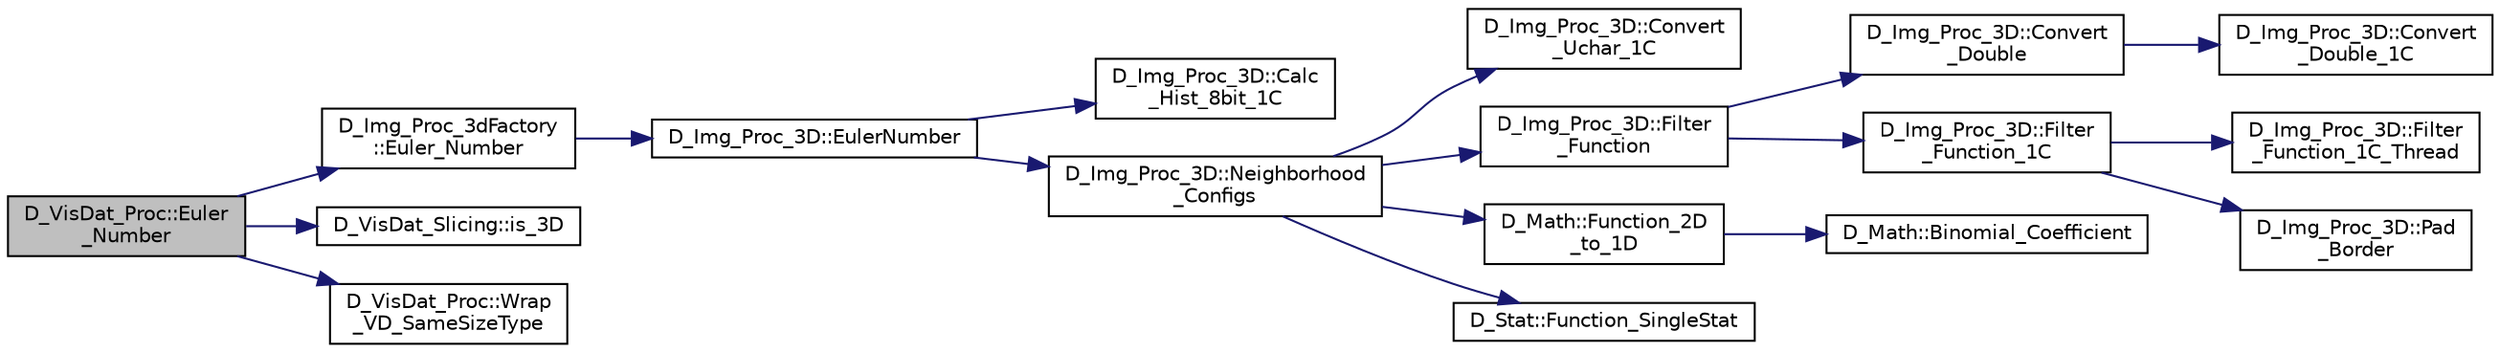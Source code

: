 digraph "D_VisDat_Proc::Euler_Number"
{
 // LATEX_PDF_SIZE
  edge [fontname="Helvetica",fontsize="10",labelfontname="Helvetica",labelfontsize="10"];
  node [fontname="Helvetica",fontsize="10",shape=record];
  rankdir="LR";
  Node1 [label="D_VisDat_Proc::Euler\l_Number",height=0.2,width=0.4,color="black", fillcolor="grey75", style="filled", fontcolor="black",tooltip=" "];
  Node1 -> Node2 [color="midnightblue",fontsize="10",style="solid",fontname="Helvetica"];
  Node2 [label="D_Img_Proc_3dFactory\l::Euler_Number",height=0.2,width=0.4,color="black", fillcolor="white", style="filled",URL="$class_d___img___proc__3d_factory.html#a3fc7282da00af1e41de7c7694c882a9c",tooltip=" "];
  Node2 -> Node3 [color="midnightblue",fontsize="10",style="solid",fontname="Helvetica"];
  Node3 [label="D_Img_Proc_3D::EulerNumber",height=0.2,width=0.4,color="black", fillcolor="white", style="filled",URL="$class_d___img___proc__3_d.html#a19a1bd9f1ebda10835c020c08578c79c",tooltip=" "];
  Node3 -> Node4 [color="midnightblue",fontsize="10",style="solid",fontname="Helvetica"];
  Node4 [label="D_Img_Proc_3D::Calc\l_Hist_8bit_1C",height=0.2,width=0.4,color="black", fillcolor="white", style="filled",URL="$class_d___img___proc__3_d.html#a0619451de9d84c1435212c1a0a04fe6b",tooltip=" "];
  Node3 -> Node5 [color="midnightblue",fontsize="10",style="solid",fontname="Helvetica"];
  Node5 [label="D_Img_Proc_3D::Neighborhood\l_Configs",height=0.2,width=0.4,color="black", fillcolor="white", style="filled",URL="$class_d___img___proc__3_d.html#af93253308066e1e4c495d75e0b4a2ce5",tooltip=" "];
  Node5 -> Node6 [color="midnightblue",fontsize="10",style="solid",fontname="Helvetica"];
  Node6 [label="D_Img_Proc_3D::Convert\l_Uchar_1C",height=0.2,width=0.4,color="black", fillcolor="white", style="filled",URL="$class_d___img___proc__3_d.html#a5a3ae9e6616dd75c645e2e078f19c751",tooltip=" "];
  Node5 -> Node7 [color="midnightblue",fontsize="10",style="solid",fontname="Helvetica"];
  Node7 [label="D_Img_Proc_3D::Filter\l_Function",height=0.2,width=0.4,color="black", fillcolor="white", style="filled",URL="$class_d___img___proc__3_d.html#af27da29afb8294d88388069fbd14f230",tooltip=" "];
  Node7 -> Node8 [color="midnightblue",fontsize="10",style="solid",fontname="Helvetica"];
  Node8 [label="D_Img_Proc_3D::Convert\l_Double",height=0.2,width=0.4,color="black", fillcolor="white", style="filled",URL="$class_d___img___proc__3_d.html#a378b55f6d9fe3d562506e581d2956671",tooltip=" "];
  Node8 -> Node9 [color="midnightblue",fontsize="10",style="solid",fontname="Helvetica"];
  Node9 [label="D_Img_Proc_3D::Convert\l_Double_1C",height=0.2,width=0.4,color="black", fillcolor="white", style="filled",URL="$class_d___img___proc__3_d.html#ace2df1ab2ddbac0432ac717919e79b01",tooltip=" "];
  Node7 -> Node10 [color="midnightblue",fontsize="10",style="solid",fontname="Helvetica"];
  Node10 [label="D_Img_Proc_3D::Filter\l_Function_1C",height=0.2,width=0.4,color="black", fillcolor="white", style="filled",URL="$class_d___img___proc__3_d.html#a894cdd41ee1a2618b1473af9e26f6009",tooltip=" "];
  Node10 -> Node11 [color="midnightblue",fontsize="10",style="solid",fontname="Helvetica"];
  Node11 [label="D_Img_Proc_3D::Filter\l_Function_1C_Thread",height=0.2,width=0.4,color="black", fillcolor="white", style="filled",URL="$class_d___img___proc__3_d.html#ac6836ee99a41d534b424167b7e4ef406",tooltip=" "];
  Node10 -> Node12 [color="midnightblue",fontsize="10",style="solid",fontname="Helvetica"];
  Node12 [label="D_Img_Proc_3D::Pad\l_Border",height=0.2,width=0.4,color="black", fillcolor="white", style="filled",URL="$class_d___img___proc__3_d.html#affd0f67f25819e340f3ce56ba49c4edb",tooltip=" "];
  Node5 -> Node13 [color="midnightblue",fontsize="10",style="solid",fontname="Helvetica"];
  Node13 [label="D_Math::Function_2D\l_to_1D",height=0.2,width=0.4,color="black", fillcolor="white", style="filled",URL="$class_d___math.html#acd3a421df3d2bae583f5966410dd12b9",tooltip=" "];
  Node13 -> Node14 [color="midnightblue",fontsize="10",style="solid",fontname="Helvetica"];
  Node14 [label="D_Math::Binomial_Coefficient",height=0.2,width=0.4,color="black", fillcolor="white", style="filled",URL="$class_d___math.html#acdf25f23d7a916b8b12bb6b45365cfc6",tooltip=" "];
  Node5 -> Node15 [color="midnightblue",fontsize="10",style="solid",fontname="Helvetica"];
  Node15 [label="D_Stat::Function_SingleStat",height=0.2,width=0.4,color="black", fillcolor="white", style="filled",URL="$class_d___stat.html#ab4e12eaaed970b1b57407601fe6a6f23",tooltip=" "];
  Node1 -> Node16 [color="midnightblue",fontsize="10",style="solid",fontname="Helvetica"];
  Node16 [label="D_VisDat_Slicing::is_3D",height=0.2,width=0.4,color="black", fillcolor="white", style="filled",URL="$class_d___vis_dat___slicing.html#aaee4f94d06e8e78ddab184e343eedc5e",tooltip=" "];
  Node1 -> Node17 [color="midnightblue",fontsize="10",style="solid",fontname="Helvetica"];
  Node17 [label="D_VisDat_Proc::Wrap\l_VD_SameSizeType",height=0.2,width=0.4,color="black", fillcolor="white", style="filled",URL="$class_d___vis_dat___proc.html#a25807fb990dbe9c2a20fd1ce4ab6bf69",tooltip=" "];
}
